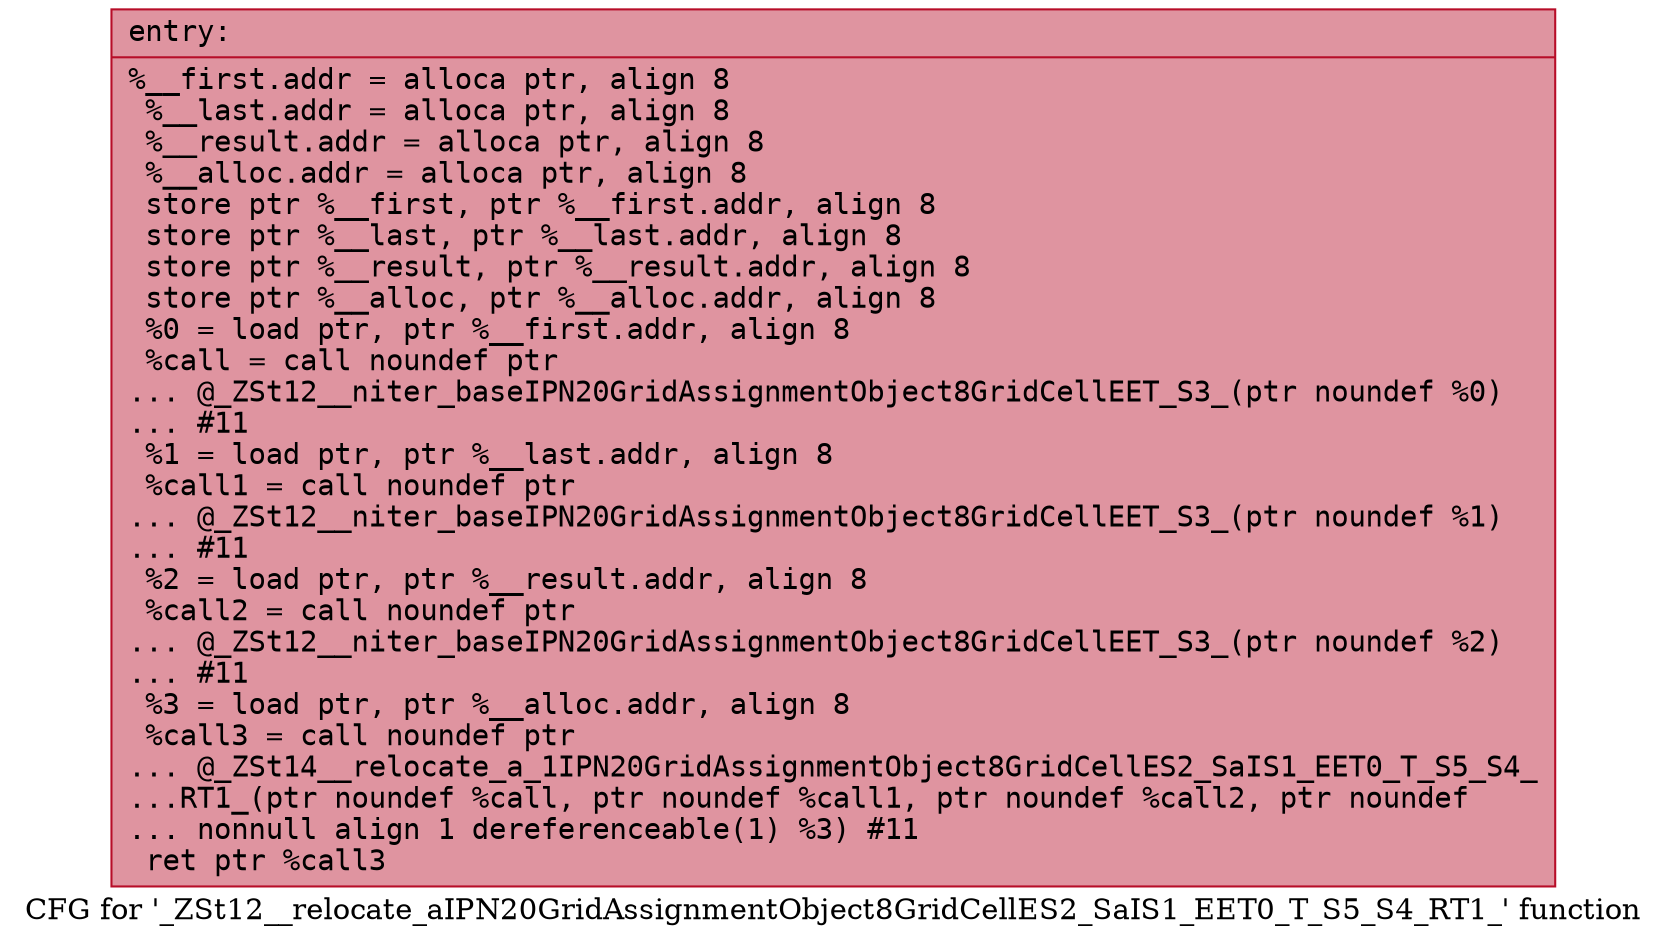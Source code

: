 digraph "CFG for '_ZSt12__relocate_aIPN20GridAssignmentObject8GridCellES2_SaIS1_EET0_T_S5_S4_RT1_' function" {
	label="CFG for '_ZSt12__relocate_aIPN20GridAssignmentObject8GridCellES2_SaIS1_EET0_T_S5_S4_RT1_' function";

	Node0x564619456730 [shape=record,color="#b70d28ff", style=filled, fillcolor="#b70d2870" fontname="Courier",label="{entry:\l|  %__first.addr = alloca ptr, align 8\l  %__last.addr = alloca ptr, align 8\l  %__result.addr = alloca ptr, align 8\l  %__alloc.addr = alloca ptr, align 8\l  store ptr %__first, ptr %__first.addr, align 8\l  store ptr %__last, ptr %__last.addr, align 8\l  store ptr %__result, ptr %__result.addr, align 8\l  store ptr %__alloc, ptr %__alloc.addr, align 8\l  %0 = load ptr, ptr %__first.addr, align 8\l  %call = call noundef ptr\l... @_ZSt12__niter_baseIPN20GridAssignmentObject8GridCellEET_S3_(ptr noundef %0)\l... #11\l  %1 = load ptr, ptr %__last.addr, align 8\l  %call1 = call noundef ptr\l... @_ZSt12__niter_baseIPN20GridAssignmentObject8GridCellEET_S3_(ptr noundef %1)\l... #11\l  %2 = load ptr, ptr %__result.addr, align 8\l  %call2 = call noundef ptr\l... @_ZSt12__niter_baseIPN20GridAssignmentObject8GridCellEET_S3_(ptr noundef %2)\l... #11\l  %3 = load ptr, ptr %__alloc.addr, align 8\l  %call3 = call noundef ptr\l... @_ZSt14__relocate_a_1IPN20GridAssignmentObject8GridCellES2_SaIS1_EET0_T_S5_S4_\l...RT1_(ptr noundef %call, ptr noundef %call1, ptr noundef %call2, ptr noundef\l... nonnull align 1 dereferenceable(1) %3) #11\l  ret ptr %call3\l}"];
}
